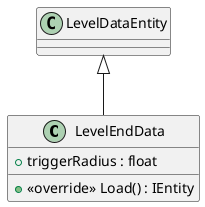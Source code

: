 @startuml
class LevelEndData {
    + triggerRadius : float
    + <<override>> Load() : IEntity
}
LevelDataEntity <|-- LevelEndData
@enduml
